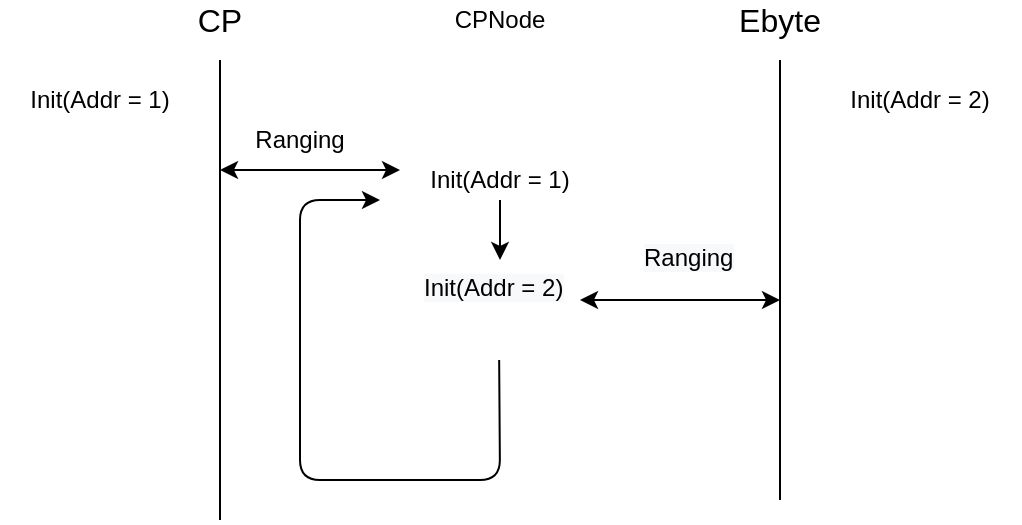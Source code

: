 <mxfile version="13.6.6" type="device"><diagram id="0Qt5x18FQUR4gLjpi_WC" name="Page-1"><mxGraphModel dx="1049" dy="427" grid="1" gridSize="10" guides="1" tooltips="1" connect="1" arrows="1" fold="1" page="1" pageScale="1" pageWidth="4681" pageHeight="3300" math="0" shadow="0"><root><mxCell id="0"/><mxCell id="1" parent="0"/><mxCell id="XRjkJBGviw8s08prGCqV-1" value="" style="endArrow=none;html=1;" edge="1" parent="1"><mxGeometry width="50" height="50" relative="1" as="geometry"><mxPoint x="630" y="280" as="sourcePoint"/><mxPoint x="630" y="50" as="targetPoint"/></mxGeometry></mxCell><mxCell id="XRjkJBGviw8s08prGCqV-2" value="" style="endArrow=none;html=1;" edge="1" parent="1"><mxGeometry width="50" height="50" relative="1" as="geometry"><mxPoint x="910" y="270" as="sourcePoint"/><mxPoint x="910" y="50" as="targetPoint"/></mxGeometry></mxCell><mxCell id="XRjkJBGviw8s08prGCqV-3" value="&lt;font size=&quot;3&quot;&gt;Ebyte&lt;br&gt;&lt;/font&gt;" style="text;html=1;strokeColor=none;fillColor=none;align=center;verticalAlign=middle;whiteSpace=wrap;rounded=0;" vertex="1" parent="1"><mxGeometry x="890" y="20" width="40" height="20" as="geometry"/></mxCell><mxCell id="XRjkJBGviw8s08prGCqV-4" value="&lt;font size=&quot;3&quot;&gt;CP&lt;/font&gt;" style="text;html=1;strokeColor=none;fillColor=none;align=center;verticalAlign=middle;whiteSpace=wrap;rounded=0;" vertex="1" parent="1"><mxGeometry x="610" y="20" width="40" height="20" as="geometry"/></mxCell><mxCell id="XRjkJBGviw8s08prGCqV-5" value="CPNode" style="text;html=1;strokeColor=none;fillColor=none;align=center;verticalAlign=middle;whiteSpace=wrap;rounded=0;" vertex="1" parent="1"><mxGeometry x="750" y="20" width="40" height="20" as="geometry"/></mxCell><mxCell id="XRjkJBGviw8s08prGCqV-6" value="Init(Addr = 1)" style="text;html=1;strokeColor=none;fillColor=none;align=center;verticalAlign=middle;whiteSpace=wrap;rounded=0;" vertex="1" parent="1"><mxGeometry x="520" y="60" width="100" height="20" as="geometry"/></mxCell><mxCell id="XRjkJBGviw8s08prGCqV-7" value="Init(Addr = 2)" style="text;html=1;strokeColor=none;fillColor=none;align=center;verticalAlign=middle;whiteSpace=wrap;rounded=0;" vertex="1" parent="1"><mxGeometry x="930" y="60" width="100" height="20" as="geometry"/></mxCell><mxCell id="XRjkJBGviw8s08prGCqV-8" value="Init(Addr = 1)" style="text;html=1;strokeColor=none;fillColor=none;align=center;verticalAlign=middle;whiteSpace=wrap;rounded=0;" vertex="1" parent="1"><mxGeometry x="720" y="100" width="100" height="20" as="geometry"/></mxCell><mxCell id="XRjkJBGviw8s08prGCqV-9" value="" style="endArrow=classic;startArrow=classic;html=1;entryX=0;entryY=0.25;entryDx=0;entryDy=0;" edge="1" parent="1" target="XRjkJBGviw8s08prGCqV-8"><mxGeometry width="50" height="50" relative="1" as="geometry"><mxPoint x="630" y="105" as="sourcePoint"/><mxPoint x="910" y="130" as="targetPoint"/></mxGeometry></mxCell><mxCell id="XRjkJBGviw8s08prGCqV-11" value="" style="endArrow=classic;html=1;exitX=0.5;exitY=1;exitDx=0;exitDy=0;" edge="1" parent="1" source="XRjkJBGviw8s08prGCqV-8"><mxGeometry width="50" height="50" relative="1" as="geometry"><mxPoint x="860" y="180" as="sourcePoint"/><mxPoint x="770" y="150" as="targetPoint"/></mxGeometry></mxCell><mxCell id="XRjkJBGviw8s08prGCqV-12" value="&lt;span style=&quot;color: rgb(0 , 0 , 0) ; font-family: &amp;#34;helvetica&amp;#34; ; font-size: 12px ; font-style: normal ; font-weight: 400 ; letter-spacing: normal ; text-align: center ; text-indent: 0px ; text-transform: none ; word-spacing: 0px ; background-color: rgb(248 , 249 , 250) ; display: inline ; float: none&quot;&gt;Init(Addr = 2)&lt;/span&gt;" style="text;whiteSpace=wrap;html=1;" vertex="1" parent="1"><mxGeometry x="730" y="150" width="100" as="geometry"/></mxCell><mxCell id="XRjkJBGviw8s08prGCqV-13" value="" style="endArrow=classic;startArrow=classic;html=1;" edge="1" parent="1"><mxGeometry width="50" height="50" relative="1" as="geometry"><mxPoint x="810" y="170" as="sourcePoint"/><mxPoint x="910" y="170" as="targetPoint"/></mxGeometry></mxCell><mxCell id="XRjkJBGviw8s08prGCqV-14" value="Ranging" style="text;html=1;strokeColor=none;fillColor=none;align=center;verticalAlign=middle;whiteSpace=wrap;rounded=0;" vertex="1" parent="1"><mxGeometry x="650" y="80" width="40" height="20" as="geometry"/></mxCell><mxCell id="XRjkJBGviw8s08prGCqV-15" value="&lt;span style=&quot;color: rgb(0, 0, 0); font-family: helvetica; font-size: 12px; font-style: normal; font-weight: 400; letter-spacing: normal; text-align: center; text-indent: 0px; text-transform: none; word-spacing: 0px; background-color: rgb(248, 249, 250); display: inline; float: none;&quot;&gt;Ranging&lt;/span&gt;" style="text;whiteSpace=wrap;html=1;" vertex="1" parent="1"><mxGeometry x="840" y="135" width="70" height="30" as="geometry"/></mxCell><mxCell id="XRjkJBGviw8s08prGCqV-17" value="" style="endArrow=classic;html=1;" edge="1" parent="1"><mxGeometry width="50" height="50" relative="1" as="geometry"><mxPoint x="769.58" y="200" as="sourcePoint"/><mxPoint x="710" y="120" as="targetPoint"/><Array as="points"><mxPoint x="770" y="260"/><mxPoint x="670" y="260"/><mxPoint x="670" y="120"/></Array></mxGeometry></mxCell></root></mxGraphModel></diagram></mxfile>